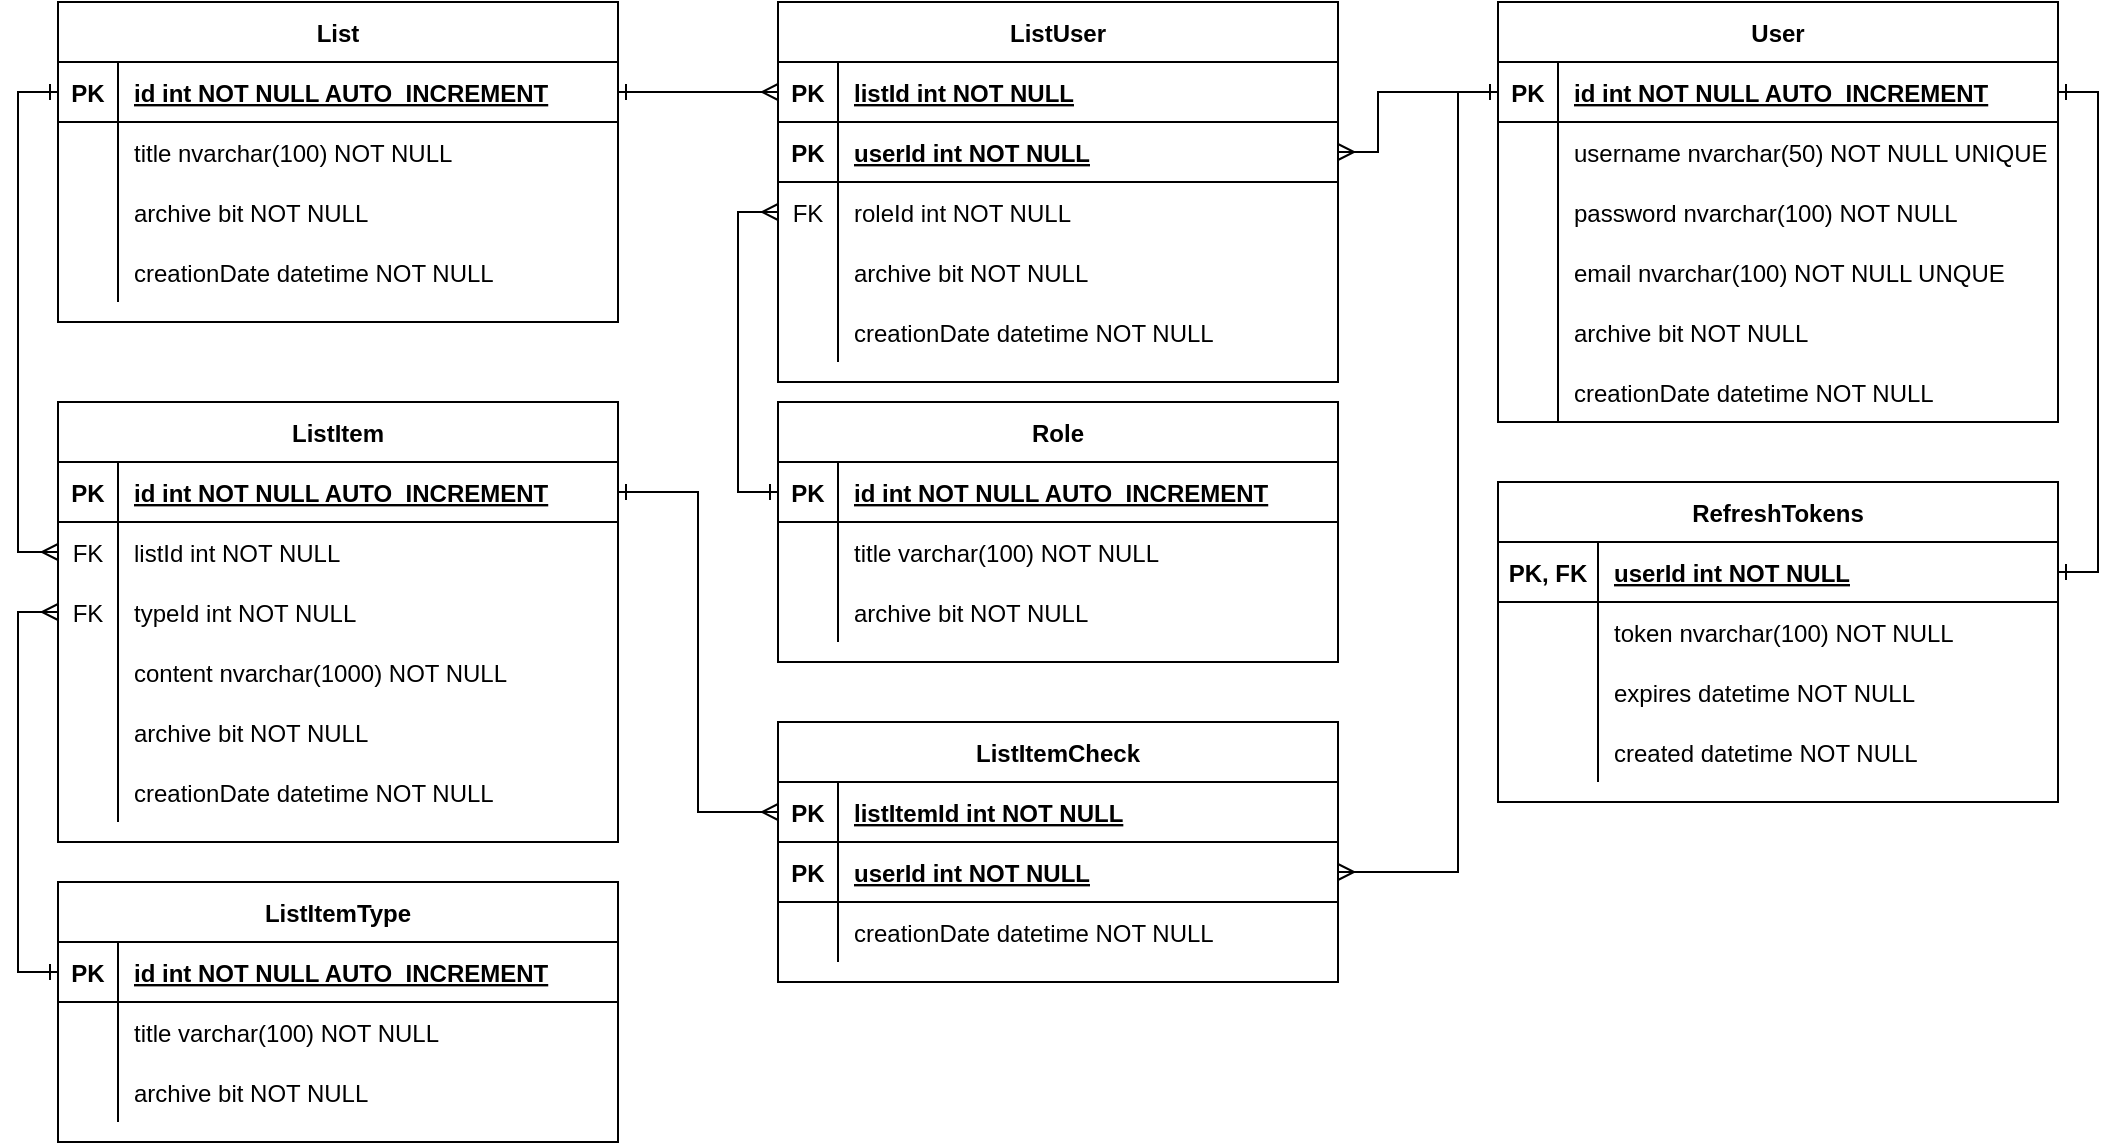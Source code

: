 <mxfile version="21.6.5" type="device">
  <diagram id="R2lEEEUBdFMjLlhIrx00" name="Page-1">
    <mxGraphModel dx="1674" dy="844" grid="1" gridSize="10" guides="1" tooltips="1" connect="1" arrows="1" fold="1" page="1" pageScale="1" pageWidth="850" pageHeight="1100" math="0" shadow="0" extFonts="Permanent Marker^https://fonts.googleapis.com/css?family=Permanent+Marker">
      <root>
        <mxCell id="0" />
        <mxCell id="1" parent="0" />
        <mxCell id="Uyb73LEU87o40-xnhjaz-1" value="User" style="shape=table;startSize=30;container=1;collapsible=1;childLayout=tableLayout;fixedRows=1;rowLines=0;fontStyle=1;align=center;resizeLast=1;" parent="1" vertex="1">
          <mxGeometry x="760" y="480" width="280" height="210" as="geometry" />
        </mxCell>
        <mxCell id="Uyb73LEU87o40-xnhjaz-2" value="" style="shape=partialRectangle;collapsible=0;dropTarget=0;pointerEvents=0;fillColor=none;points=[[0,0.5],[1,0.5]];portConstraint=eastwest;top=0;left=0;right=0;bottom=1;" parent="Uyb73LEU87o40-xnhjaz-1" vertex="1">
          <mxGeometry y="30" width="280" height="30" as="geometry" />
        </mxCell>
        <mxCell id="Uyb73LEU87o40-xnhjaz-3" value="PK" style="shape=partialRectangle;overflow=hidden;connectable=0;fillColor=none;top=0;left=0;bottom=0;right=0;fontStyle=1;" parent="Uyb73LEU87o40-xnhjaz-2" vertex="1">
          <mxGeometry width="30" height="30" as="geometry">
            <mxRectangle width="30" height="30" as="alternateBounds" />
          </mxGeometry>
        </mxCell>
        <mxCell id="Uyb73LEU87o40-xnhjaz-4" value="id int NOT NULL AUTO_INCREMENT" style="shape=partialRectangle;overflow=hidden;connectable=0;fillColor=none;top=0;left=0;bottom=0;right=0;align=left;spacingLeft=6;fontStyle=5;" parent="Uyb73LEU87o40-xnhjaz-2" vertex="1">
          <mxGeometry x="30" width="250" height="30" as="geometry">
            <mxRectangle width="250" height="30" as="alternateBounds" />
          </mxGeometry>
        </mxCell>
        <mxCell id="Uyb73LEU87o40-xnhjaz-5" value="" style="shape=partialRectangle;collapsible=0;dropTarget=0;pointerEvents=0;fillColor=none;points=[[0,0.5],[1,0.5]];portConstraint=eastwest;top=0;left=0;right=0;bottom=0;" parent="Uyb73LEU87o40-xnhjaz-1" vertex="1">
          <mxGeometry y="60" width="280" height="30" as="geometry" />
        </mxCell>
        <mxCell id="Uyb73LEU87o40-xnhjaz-6" value="" style="shape=partialRectangle;overflow=hidden;connectable=0;fillColor=none;top=0;left=0;bottom=0;right=0;" parent="Uyb73LEU87o40-xnhjaz-5" vertex="1">
          <mxGeometry width="30" height="30" as="geometry">
            <mxRectangle width="30" height="30" as="alternateBounds" />
          </mxGeometry>
        </mxCell>
        <mxCell id="Uyb73LEU87o40-xnhjaz-7" value="username nvarchar(50) NOT NULL UNIQUE" style="shape=partialRectangle;overflow=hidden;connectable=0;fillColor=none;top=0;left=0;bottom=0;right=0;align=left;spacingLeft=6;" parent="Uyb73LEU87o40-xnhjaz-5" vertex="1">
          <mxGeometry x="30" width="250" height="30" as="geometry">
            <mxRectangle width="250" height="30" as="alternateBounds" />
          </mxGeometry>
        </mxCell>
        <mxCell id="Uyb73LEU87o40-xnhjaz-12" style="shape=partialRectangle;collapsible=0;dropTarget=0;pointerEvents=0;fillColor=none;points=[[0,0.5],[1,0.5]];portConstraint=eastwest;top=0;left=0;right=0;bottom=0;" parent="Uyb73LEU87o40-xnhjaz-1" vertex="1">
          <mxGeometry y="90" width="280" height="30" as="geometry" />
        </mxCell>
        <mxCell id="Uyb73LEU87o40-xnhjaz-13" style="shape=partialRectangle;overflow=hidden;connectable=0;fillColor=none;top=0;left=0;bottom=0;right=0;" parent="Uyb73LEU87o40-xnhjaz-12" vertex="1">
          <mxGeometry width="30" height="30" as="geometry">
            <mxRectangle width="30" height="30" as="alternateBounds" />
          </mxGeometry>
        </mxCell>
        <mxCell id="Uyb73LEU87o40-xnhjaz-14" value="password nvarchar(100) NOT NULL" style="shape=partialRectangle;overflow=hidden;connectable=0;fillColor=none;top=0;left=0;bottom=0;right=0;align=left;spacingLeft=6;" parent="Uyb73LEU87o40-xnhjaz-12" vertex="1">
          <mxGeometry x="30" width="250" height="30" as="geometry">
            <mxRectangle width="250" height="30" as="alternateBounds" />
          </mxGeometry>
        </mxCell>
        <mxCell id="Uyb73LEU87o40-xnhjaz-15" style="shape=partialRectangle;collapsible=0;dropTarget=0;pointerEvents=0;fillColor=none;points=[[0,0.5],[1,0.5]];portConstraint=eastwest;top=0;left=0;right=0;bottom=0;" parent="Uyb73LEU87o40-xnhjaz-1" vertex="1">
          <mxGeometry y="120" width="280" height="30" as="geometry" />
        </mxCell>
        <mxCell id="Uyb73LEU87o40-xnhjaz-16" style="shape=partialRectangle;overflow=hidden;connectable=0;fillColor=none;top=0;left=0;bottom=0;right=0;" parent="Uyb73LEU87o40-xnhjaz-15" vertex="1">
          <mxGeometry width="30" height="30" as="geometry">
            <mxRectangle width="30" height="30" as="alternateBounds" />
          </mxGeometry>
        </mxCell>
        <mxCell id="Uyb73LEU87o40-xnhjaz-17" value="email nvarchar(100) NOT NULL UNQUE" style="shape=partialRectangle;overflow=hidden;connectable=0;fillColor=none;top=0;left=0;bottom=0;right=0;align=left;spacingLeft=6;" parent="Uyb73LEU87o40-xnhjaz-15" vertex="1">
          <mxGeometry x="30" width="250" height="30" as="geometry">
            <mxRectangle width="250" height="30" as="alternateBounds" />
          </mxGeometry>
        </mxCell>
        <mxCell id="Uyb73LEU87o40-xnhjaz-18" style="shape=partialRectangle;collapsible=0;dropTarget=0;pointerEvents=0;fillColor=none;points=[[0,0.5],[1,0.5]];portConstraint=eastwest;top=0;left=0;right=0;bottom=0;" parent="Uyb73LEU87o40-xnhjaz-1" vertex="1">
          <mxGeometry y="150" width="280" height="30" as="geometry" />
        </mxCell>
        <mxCell id="Uyb73LEU87o40-xnhjaz-19" style="shape=partialRectangle;overflow=hidden;connectable=0;fillColor=none;top=0;left=0;bottom=0;right=0;" parent="Uyb73LEU87o40-xnhjaz-18" vertex="1">
          <mxGeometry width="30" height="30" as="geometry">
            <mxRectangle width="30" height="30" as="alternateBounds" />
          </mxGeometry>
        </mxCell>
        <mxCell id="Uyb73LEU87o40-xnhjaz-20" value="archive bit NOT NULL" style="shape=partialRectangle;overflow=hidden;connectable=0;fillColor=none;top=0;left=0;bottom=0;right=0;align=left;spacingLeft=6;" parent="Uyb73LEU87o40-xnhjaz-18" vertex="1">
          <mxGeometry x="30" width="250" height="30" as="geometry">
            <mxRectangle width="250" height="30" as="alternateBounds" />
          </mxGeometry>
        </mxCell>
        <mxCell id="Y6rWO51jLn-5uOYz_iP0-89" style="shape=partialRectangle;collapsible=0;dropTarget=0;pointerEvents=0;fillColor=none;points=[[0,0.5],[1,0.5]];portConstraint=eastwest;top=0;left=0;right=0;bottom=0;" parent="Uyb73LEU87o40-xnhjaz-1" vertex="1">
          <mxGeometry y="180" width="280" height="30" as="geometry" />
        </mxCell>
        <mxCell id="Y6rWO51jLn-5uOYz_iP0-90" style="shape=partialRectangle;overflow=hidden;connectable=0;fillColor=none;top=0;left=0;bottom=0;right=0;" parent="Y6rWO51jLn-5uOYz_iP0-89" vertex="1">
          <mxGeometry width="30" height="30" as="geometry">
            <mxRectangle width="30" height="30" as="alternateBounds" />
          </mxGeometry>
        </mxCell>
        <mxCell id="Y6rWO51jLn-5uOYz_iP0-91" value="creationDate datetime NOT NULL" style="shape=partialRectangle;overflow=hidden;connectable=0;fillColor=none;top=0;left=0;bottom=0;right=0;align=left;spacingLeft=6;" parent="Y6rWO51jLn-5uOYz_iP0-89" vertex="1">
          <mxGeometry x="30" width="250" height="30" as="geometry">
            <mxRectangle width="250" height="30" as="alternateBounds" />
          </mxGeometry>
        </mxCell>
        <mxCell id="Uyb73LEU87o40-xnhjaz-21" value="List" style="shape=table;startSize=30;container=1;collapsible=1;childLayout=tableLayout;fixedRows=1;rowLines=0;fontStyle=1;align=center;resizeLast=1;" parent="1" vertex="1">
          <mxGeometry x="40" y="480" width="280" height="160" as="geometry" />
        </mxCell>
        <mxCell id="Uyb73LEU87o40-xnhjaz-22" value="" style="shape=partialRectangle;collapsible=0;dropTarget=0;pointerEvents=0;fillColor=none;points=[[0,0.5],[1,0.5]];portConstraint=eastwest;top=0;left=0;right=0;bottom=1;" parent="Uyb73LEU87o40-xnhjaz-21" vertex="1">
          <mxGeometry y="30" width="280" height="30" as="geometry" />
        </mxCell>
        <mxCell id="Uyb73LEU87o40-xnhjaz-23" value="PK" style="shape=partialRectangle;overflow=hidden;connectable=0;fillColor=none;top=0;left=0;bottom=0;right=0;fontStyle=1;" parent="Uyb73LEU87o40-xnhjaz-22" vertex="1">
          <mxGeometry width="30" height="30" as="geometry">
            <mxRectangle width="30" height="30" as="alternateBounds" />
          </mxGeometry>
        </mxCell>
        <mxCell id="Uyb73LEU87o40-xnhjaz-24" value="id int NOT NULL AUTO_INCREMENT" style="shape=partialRectangle;overflow=hidden;connectable=0;fillColor=none;top=0;left=0;bottom=0;right=0;align=left;spacingLeft=6;fontStyle=5;" parent="Uyb73LEU87o40-xnhjaz-22" vertex="1">
          <mxGeometry x="30" width="250" height="30" as="geometry">
            <mxRectangle width="250" height="30" as="alternateBounds" />
          </mxGeometry>
        </mxCell>
        <mxCell id="Uyb73LEU87o40-xnhjaz-25" value="" style="shape=partialRectangle;collapsible=0;dropTarget=0;pointerEvents=0;fillColor=none;points=[[0,0.5],[1,0.5]];portConstraint=eastwest;top=0;left=0;right=0;bottom=0;" parent="Uyb73LEU87o40-xnhjaz-21" vertex="1">
          <mxGeometry y="60" width="280" height="30" as="geometry" />
        </mxCell>
        <mxCell id="Uyb73LEU87o40-xnhjaz-26" value="" style="shape=partialRectangle;overflow=hidden;connectable=0;fillColor=none;top=0;left=0;bottom=0;right=0;" parent="Uyb73LEU87o40-xnhjaz-25" vertex="1">
          <mxGeometry width="30" height="30" as="geometry">
            <mxRectangle width="30" height="30" as="alternateBounds" />
          </mxGeometry>
        </mxCell>
        <mxCell id="Uyb73LEU87o40-xnhjaz-27" value="title nvarchar(100) NOT NULL" style="shape=partialRectangle;overflow=hidden;connectable=0;fillColor=none;top=0;left=0;bottom=0;right=0;align=left;spacingLeft=6;" parent="Uyb73LEU87o40-xnhjaz-25" vertex="1">
          <mxGeometry x="30" width="250" height="30" as="geometry">
            <mxRectangle width="250" height="30" as="alternateBounds" />
          </mxGeometry>
        </mxCell>
        <mxCell id="Y6rWO51jLn-5uOYz_iP0-44" style="shape=partialRectangle;collapsible=0;dropTarget=0;pointerEvents=0;fillColor=none;points=[[0,0.5],[1,0.5]];portConstraint=eastwest;top=0;left=0;right=0;bottom=0;" parent="Uyb73LEU87o40-xnhjaz-21" vertex="1">
          <mxGeometry y="90" width="280" height="30" as="geometry" />
        </mxCell>
        <mxCell id="Y6rWO51jLn-5uOYz_iP0-45" style="shape=partialRectangle;overflow=hidden;connectable=0;fillColor=none;top=0;left=0;bottom=0;right=0;" parent="Y6rWO51jLn-5uOYz_iP0-44" vertex="1">
          <mxGeometry width="30" height="30" as="geometry">
            <mxRectangle width="30" height="30" as="alternateBounds" />
          </mxGeometry>
        </mxCell>
        <mxCell id="Y6rWO51jLn-5uOYz_iP0-46" value="archive bit NOT NULL" style="shape=partialRectangle;overflow=hidden;connectable=0;fillColor=none;top=0;left=0;bottom=0;right=0;align=left;spacingLeft=6;" parent="Y6rWO51jLn-5uOYz_iP0-44" vertex="1">
          <mxGeometry x="30" width="250" height="30" as="geometry">
            <mxRectangle width="250" height="30" as="alternateBounds" />
          </mxGeometry>
        </mxCell>
        <mxCell id="Y6rWO51jLn-5uOYz_iP0-83" style="shape=partialRectangle;collapsible=0;dropTarget=0;pointerEvents=0;fillColor=none;points=[[0,0.5],[1,0.5]];portConstraint=eastwest;top=0;left=0;right=0;bottom=0;" parent="Uyb73LEU87o40-xnhjaz-21" vertex="1">
          <mxGeometry y="120" width="280" height="30" as="geometry" />
        </mxCell>
        <mxCell id="Y6rWO51jLn-5uOYz_iP0-84" style="shape=partialRectangle;overflow=hidden;connectable=0;fillColor=none;top=0;left=0;bottom=0;right=0;" parent="Y6rWO51jLn-5uOYz_iP0-83" vertex="1">
          <mxGeometry width="30" height="30" as="geometry">
            <mxRectangle width="30" height="30" as="alternateBounds" />
          </mxGeometry>
        </mxCell>
        <mxCell id="Y6rWO51jLn-5uOYz_iP0-85" value="creationDate datetime NOT NULL" style="shape=partialRectangle;overflow=hidden;connectable=0;fillColor=none;top=0;left=0;bottom=0;right=0;align=left;spacingLeft=6;" parent="Y6rWO51jLn-5uOYz_iP0-83" vertex="1">
          <mxGeometry x="30" width="250" height="30" as="geometry">
            <mxRectangle width="250" height="30" as="alternateBounds" />
          </mxGeometry>
        </mxCell>
        <mxCell id="Uyb73LEU87o40-xnhjaz-28" value="ListItem" style="shape=table;startSize=30;container=1;collapsible=1;childLayout=tableLayout;fixedRows=1;rowLines=0;fontStyle=1;align=center;resizeLast=1;" parent="1" vertex="1">
          <mxGeometry x="40" y="680" width="280" height="220" as="geometry" />
        </mxCell>
        <mxCell id="Uyb73LEU87o40-xnhjaz-29" value="" style="shape=partialRectangle;collapsible=0;dropTarget=0;pointerEvents=0;fillColor=none;points=[[0,0.5],[1,0.5]];portConstraint=eastwest;top=0;left=0;right=0;bottom=1;" parent="Uyb73LEU87o40-xnhjaz-28" vertex="1">
          <mxGeometry y="30" width="280" height="30" as="geometry" />
        </mxCell>
        <mxCell id="Uyb73LEU87o40-xnhjaz-30" value="PK" style="shape=partialRectangle;overflow=hidden;connectable=0;fillColor=none;top=0;left=0;bottom=0;right=0;fontStyle=1;" parent="Uyb73LEU87o40-xnhjaz-29" vertex="1">
          <mxGeometry width="30" height="30" as="geometry">
            <mxRectangle width="30" height="30" as="alternateBounds" />
          </mxGeometry>
        </mxCell>
        <mxCell id="Uyb73LEU87o40-xnhjaz-31" value="id int NOT NULL AUTO_INCREMENT" style="shape=partialRectangle;overflow=hidden;connectable=0;fillColor=none;top=0;left=0;bottom=0;right=0;align=left;spacingLeft=6;fontStyle=5;" parent="Uyb73LEU87o40-xnhjaz-29" vertex="1">
          <mxGeometry x="30" width="250" height="30" as="geometry">
            <mxRectangle width="250" height="30" as="alternateBounds" />
          </mxGeometry>
        </mxCell>
        <mxCell id="Y6rWO51jLn-5uOYz_iP0-7" style="shape=partialRectangle;collapsible=0;dropTarget=0;pointerEvents=0;fillColor=none;points=[[0,0.5],[1,0.5]];portConstraint=eastwest;top=0;left=0;right=0;bottom=0;" parent="Uyb73LEU87o40-xnhjaz-28" vertex="1">
          <mxGeometry y="60" width="280" height="30" as="geometry" />
        </mxCell>
        <mxCell id="Y6rWO51jLn-5uOYz_iP0-8" value="FK" style="shape=partialRectangle;overflow=hidden;connectable=0;fillColor=none;top=0;left=0;bottom=0;right=0;" parent="Y6rWO51jLn-5uOYz_iP0-7" vertex="1">
          <mxGeometry width="30" height="30" as="geometry">
            <mxRectangle width="30" height="30" as="alternateBounds" />
          </mxGeometry>
        </mxCell>
        <mxCell id="Y6rWO51jLn-5uOYz_iP0-9" value="listId int NOT NULL" style="shape=partialRectangle;overflow=hidden;connectable=0;fillColor=none;top=0;left=0;bottom=0;right=0;align=left;spacingLeft=6;" parent="Y6rWO51jLn-5uOYz_iP0-7" vertex="1">
          <mxGeometry x="30" width="250" height="30" as="geometry">
            <mxRectangle width="250" height="30" as="alternateBounds" />
          </mxGeometry>
        </mxCell>
        <mxCell id="Y6rWO51jLn-5uOYz_iP0-4" style="shape=partialRectangle;collapsible=0;dropTarget=0;pointerEvents=0;fillColor=none;points=[[0,0.5],[1,0.5]];portConstraint=eastwest;top=0;left=0;right=0;bottom=0;" parent="Uyb73LEU87o40-xnhjaz-28" vertex="1">
          <mxGeometry y="90" width="280" height="30" as="geometry" />
        </mxCell>
        <mxCell id="Y6rWO51jLn-5uOYz_iP0-5" value="FK" style="shape=partialRectangle;overflow=hidden;connectable=0;fillColor=none;top=0;left=0;bottom=0;right=0;" parent="Y6rWO51jLn-5uOYz_iP0-4" vertex="1">
          <mxGeometry width="30" height="30" as="geometry">
            <mxRectangle width="30" height="30" as="alternateBounds" />
          </mxGeometry>
        </mxCell>
        <mxCell id="Y6rWO51jLn-5uOYz_iP0-6" value="typeId int NOT NULL" style="shape=partialRectangle;overflow=hidden;connectable=0;fillColor=none;top=0;left=0;bottom=0;right=0;align=left;spacingLeft=6;" parent="Y6rWO51jLn-5uOYz_iP0-4" vertex="1">
          <mxGeometry x="30" width="250" height="30" as="geometry">
            <mxRectangle width="250" height="30" as="alternateBounds" />
          </mxGeometry>
        </mxCell>
        <mxCell id="Uyb73LEU87o40-xnhjaz-32" value="" style="shape=partialRectangle;collapsible=0;dropTarget=0;pointerEvents=0;fillColor=none;points=[[0,0.5],[1,0.5]];portConstraint=eastwest;top=0;left=0;right=0;bottom=0;" parent="Uyb73LEU87o40-xnhjaz-28" vertex="1">
          <mxGeometry y="120" width="280" height="30" as="geometry" />
        </mxCell>
        <mxCell id="Uyb73LEU87o40-xnhjaz-33" value="" style="shape=partialRectangle;overflow=hidden;connectable=0;fillColor=none;top=0;left=0;bottom=0;right=0;" parent="Uyb73LEU87o40-xnhjaz-32" vertex="1">
          <mxGeometry width="30" height="30" as="geometry">
            <mxRectangle width="30" height="30" as="alternateBounds" />
          </mxGeometry>
        </mxCell>
        <mxCell id="Uyb73LEU87o40-xnhjaz-34" value="content nvarchar(1000) NOT NULL" style="shape=partialRectangle;overflow=hidden;connectable=0;fillColor=none;top=0;left=0;bottom=0;right=0;align=left;spacingLeft=6;" parent="Uyb73LEU87o40-xnhjaz-32" vertex="1">
          <mxGeometry x="30" width="250" height="30" as="geometry">
            <mxRectangle width="250" height="30" as="alternateBounds" />
          </mxGeometry>
        </mxCell>
        <mxCell id="Y6rWO51jLn-5uOYz_iP0-1" style="shape=partialRectangle;collapsible=0;dropTarget=0;pointerEvents=0;fillColor=none;points=[[0,0.5],[1,0.5]];portConstraint=eastwest;top=0;left=0;right=0;bottom=0;" parent="Uyb73LEU87o40-xnhjaz-28" vertex="1">
          <mxGeometry y="150" width="280" height="30" as="geometry" />
        </mxCell>
        <mxCell id="Y6rWO51jLn-5uOYz_iP0-2" style="shape=partialRectangle;overflow=hidden;connectable=0;fillColor=none;top=0;left=0;bottom=0;right=0;" parent="Y6rWO51jLn-5uOYz_iP0-1" vertex="1">
          <mxGeometry width="30" height="30" as="geometry">
            <mxRectangle width="30" height="30" as="alternateBounds" />
          </mxGeometry>
        </mxCell>
        <mxCell id="Y6rWO51jLn-5uOYz_iP0-3" value="archive bit NOT NULL" style="shape=partialRectangle;overflow=hidden;connectable=0;fillColor=none;top=0;left=0;bottom=0;right=0;align=left;spacingLeft=6;" parent="Y6rWO51jLn-5uOYz_iP0-1" vertex="1">
          <mxGeometry x="30" width="250" height="30" as="geometry">
            <mxRectangle width="250" height="30" as="alternateBounds" />
          </mxGeometry>
        </mxCell>
        <mxCell id="Y6rWO51jLn-5uOYz_iP0-86" style="shape=partialRectangle;collapsible=0;dropTarget=0;pointerEvents=0;fillColor=none;points=[[0,0.5],[1,0.5]];portConstraint=eastwest;top=0;left=0;right=0;bottom=0;" parent="Uyb73LEU87o40-xnhjaz-28" vertex="1">
          <mxGeometry y="180" width="280" height="30" as="geometry" />
        </mxCell>
        <mxCell id="Y6rWO51jLn-5uOYz_iP0-87" style="shape=partialRectangle;overflow=hidden;connectable=0;fillColor=none;top=0;left=0;bottom=0;right=0;" parent="Y6rWO51jLn-5uOYz_iP0-86" vertex="1">
          <mxGeometry width="30" height="30" as="geometry">
            <mxRectangle width="30" height="30" as="alternateBounds" />
          </mxGeometry>
        </mxCell>
        <mxCell id="Y6rWO51jLn-5uOYz_iP0-88" value="creationDate datetime NOT NULL" style="shape=partialRectangle;overflow=hidden;connectable=0;fillColor=none;top=0;left=0;bottom=0;right=0;align=left;spacingLeft=6;" parent="Y6rWO51jLn-5uOYz_iP0-86" vertex="1">
          <mxGeometry x="30" width="250" height="30" as="geometry">
            <mxRectangle width="250" height="30" as="alternateBounds" />
          </mxGeometry>
        </mxCell>
        <mxCell id="Y6rWO51jLn-5uOYz_iP0-13" style="edgeStyle=orthogonalEdgeStyle;rounded=0;orthogonalLoop=1;jettySize=auto;html=1;entryX=0;entryY=0.5;entryDx=0;entryDy=0;endArrow=ERmany;endFill=0;startArrow=ERone;startFill=0;" parent="1" source="Uyb73LEU87o40-xnhjaz-22" target="Y6rWO51jLn-5uOYz_iP0-7" edge="1">
          <mxGeometry relative="1" as="geometry" />
        </mxCell>
        <mxCell id="Y6rWO51jLn-5uOYz_iP0-14" value="ListUser" style="shape=table;startSize=30;container=1;collapsible=1;childLayout=tableLayout;fixedRows=1;rowLines=0;fontStyle=1;align=center;resizeLast=1;" parent="1" vertex="1">
          <mxGeometry x="400" y="480" width="280" height="190" as="geometry" />
        </mxCell>
        <mxCell id="Y6rWO51jLn-5uOYz_iP0-15" value="" style="shape=partialRectangle;collapsible=0;dropTarget=0;pointerEvents=0;fillColor=none;points=[[0,0.5],[1,0.5]];portConstraint=eastwest;top=0;left=0;right=0;bottom=1;" parent="Y6rWO51jLn-5uOYz_iP0-14" vertex="1">
          <mxGeometry y="30" width="280" height="30" as="geometry" />
        </mxCell>
        <mxCell id="Y6rWO51jLn-5uOYz_iP0-16" value="PK" style="shape=partialRectangle;overflow=hidden;connectable=0;fillColor=none;top=0;left=0;bottom=0;right=0;fontStyle=1;" parent="Y6rWO51jLn-5uOYz_iP0-15" vertex="1">
          <mxGeometry width="30" height="30" as="geometry">
            <mxRectangle width="30" height="30" as="alternateBounds" />
          </mxGeometry>
        </mxCell>
        <mxCell id="Y6rWO51jLn-5uOYz_iP0-17" value="listId int NOT NULL" style="shape=partialRectangle;overflow=hidden;connectable=0;fillColor=none;top=0;left=0;bottom=0;right=0;align=left;spacingLeft=6;fontStyle=5;" parent="Y6rWO51jLn-5uOYz_iP0-15" vertex="1">
          <mxGeometry x="30" width="250" height="30" as="geometry">
            <mxRectangle width="250" height="30" as="alternateBounds" />
          </mxGeometry>
        </mxCell>
        <mxCell id="Y6rWO51jLn-5uOYz_iP0-24" style="shape=partialRectangle;collapsible=0;dropTarget=0;pointerEvents=0;fillColor=none;points=[[0,0.5],[1,0.5]];portConstraint=eastwest;top=0;left=0;right=0;bottom=1;" parent="Y6rWO51jLn-5uOYz_iP0-14" vertex="1">
          <mxGeometry y="60" width="280" height="30" as="geometry" />
        </mxCell>
        <mxCell id="Y6rWO51jLn-5uOYz_iP0-25" value="PK" style="shape=partialRectangle;overflow=hidden;connectable=0;fillColor=none;top=0;left=0;bottom=0;right=0;fontStyle=1;" parent="Y6rWO51jLn-5uOYz_iP0-24" vertex="1">
          <mxGeometry width="30" height="30" as="geometry">
            <mxRectangle width="30" height="30" as="alternateBounds" />
          </mxGeometry>
        </mxCell>
        <mxCell id="Y6rWO51jLn-5uOYz_iP0-26" value="userId int NOT NULL" style="shape=partialRectangle;overflow=hidden;connectable=0;fillColor=none;top=0;left=0;bottom=0;right=0;align=left;spacingLeft=6;fontStyle=5;" parent="Y6rWO51jLn-5uOYz_iP0-24" vertex="1">
          <mxGeometry x="30" width="250" height="30" as="geometry">
            <mxRectangle width="250" height="30" as="alternateBounds" />
          </mxGeometry>
        </mxCell>
        <mxCell id="Y6rWO51jLn-5uOYz_iP0-21" style="shape=partialRectangle;collapsible=0;dropTarget=0;pointerEvents=0;fillColor=none;points=[[0,0.5],[1,0.5]];portConstraint=eastwest;top=0;left=0;right=0;bottom=0;" parent="Y6rWO51jLn-5uOYz_iP0-14" vertex="1">
          <mxGeometry y="90" width="280" height="30" as="geometry" />
        </mxCell>
        <mxCell id="Y6rWO51jLn-5uOYz_iP0-22" value="FK" style="shape=partialRectangle;overflow=hidden;connectable=0;fillColor=none;top=0;left=0;bottom=0;right=0;" parent="Y6rWO51jLn-5uOYz_iP0-21" vertex="1">
          <mxGeometry width="30" height="30" as="geometry">
            <mxRectangle width="30" height="30" as="alternateBounds" />
          </mxGeometry>
        </mxCell>
        <mxCell id="Y6rWO51jLn-5uOYz_iP0-23" value="roleId int NOT NULL" style="shape=partialRectangle;overflow=hidden;connectable=0;fillColor=none;top=0;left=0;bottom=0;right=0;align=left;spacingLeft=6;" parent="Y6rWO51jLn-5uOYz_iP0-21" vertex="1">
          <mxGeometry x="30" width="250" height="30" as="geometry">
            <mxRectangle width="250" height="30" as="alternateBounds" />
          </mxGeometry>
        </mxCell>
        <mxCell id="Y6rWO51jLn-5uOYz_iP0-38" style="shape=partialRectangle;collapsible=0;dropTarget=0;pointerEvents=0;fillColor=none;points=[[0,0.5],[1,0.5]];portConstraint=eastwest;top=0;left=0;right=0;bottom=0;" parent="Y6rWO51jLn-5uOYz_iP0-14" vertex="1">
          <mxGeometry y="120" width="280" height="30" as="geometry" />
        </mxCell>
        <mxCell id="Y6rWO51jLn-5uOYz_iP0-39" style="shape=partialRectangle;overflow=hidden;connectable=0;fillColor=none;top=0;left=0;bottom=0;right=0;" parent="Y6rWO51jLn-5uOYz_iP0-38" vertex="1">
          <mxGeometry width="30" height="30" as="geometry">
            <mxRectangle width="30" height="30" as="alternateBounds" />
          </mxGeometry>
        </mxCell>
        <mxCell id="Y6rWO51jLn-5uOYz_iP0-40" value="archive bit NOT NULL" style="shape=partialRectangle;overflow=hidden;connectable=0;fillColor=none;top=0;left=0;bottom=0;right=0;align=left;spacingLeft=6;" parent="Y6rWO51jLn-5uOYz_iP0-38" vertex="1">
          <mxGeometry x="30" width="250" height="30" as="geometry">
            <mxRectangle width="250" height="30" as="alternateBounds" />
          </mxGeometry>
        </mxCell>
        <mxCell id="Y6rWO51jLn-5uOYz_iP0-80" style="shape=partialRectangle;collapsible=0;dropTarget=0;pointerEvents=0;fillColor=none;points=[[0,0.5],[1,0.5]];portConstraint=eastwest;top=0;left=0;right=0;bottom=0;" parent="Y6rWO51jLn-5uOYz_iP0-14" vertex="1">
          <mxGeometry y="150" width="280" height="30" as="geometry" />
        </mxCell>
        <mxCell id="Y6rWO51jLn-5uOYz_iP0-81" style="shape=partialRectangle;overflow=hidden;connectable=0;fillColor=none;top=0;left=0;bottom=0;right=0;" parent="Y6rWO51jLn-5uOYz_iP0-80" vertex="1">
          <mxGeometry width="30" height="30" as="geometry">
            <mxRectangle width="30" height="30" as="alternateBounds" />
          </mxGeometry>
        </mxCell>
        <mxCell id="Y6rWO51jLn-5uOYz_iP0-82" value="creationDate datetime NOT NULL" style="shape=partialRectangle;overflow=hidden;connectable=0;fillColor=none;top=0;left=0;bottom=0;right=0;align=left;spacingLeft=6;" parent="Y6rWO51jLn-5uOYz_iP0-80" vertex="1">
          <mxGeometry x="30" width="250" height="30" as="geometry">
            <mxRectangle width="250" height="30" as="alternateBounds" />
          </mxGeometry>
        </mxCell>
        <mxCell id="Y6rWO51jLn-5uOYz_iP0-27" style="edgeStyle=orthogonalEdgeStyle;rounded=0;orthogonalLoop=1;jettySize=auto;html=1;entryX=0;entryY=0.5;entryDx=0;entryDy=0;startArrow=ERone;startFill=0;endArrow=ERmany;endFill=0;" parent="1" source="Uyb73LEU87o40-xnhjaz-22" target="Y6rWO51jLn-5uOYz_iP0-15" edge="1">
          <mxGeometry relative="1" as="geometry" />
        </mxCell>
        <mxCell id="Y6rWO51jLn-5uOYz_iP0-28" style="edgeStyle=orthogonalEdgeStyle;rounded=0;orthogonalLoop=1;jettySize=auto;html=1;entryX=1;entryY=0.5;entryDx=0;entryDy=0;endArrow=ERmany;endFill=0;startArrow=ERone;startFill=0;" parent="1" source="Uyb73LEU87o40-xnhjaz-2" target="Y6rWO51jLn-5uOYz_iP0-24" edge="1">
          <mxGeometry relative="1" as="geometry">
            <Array as="points">
              <mxPoint x="700" y="525" />
              <mxPoint x="700" y="555" />
            </Array>
          </mxGeometry>
        </mxCell>
        <mxCell id="Y6rWO51jLn-5uOYz_iP0-29" value="Role" style="shape=table;startSize=30;container=1;collapsible=1;childLayout=tableLayout;fixedRows=1;rowLines=0;fontStyle=1;align=center;resizeLast=1;" parent="1" vertex="1">
          <mxGeometry x="400" y="680" width="280" height="130" as="geometry" />
        </mxCell>
        <mxCell id="Y6rWO51jLn-5uOYz_iP0-30" value="" style="shape=partialRectangle;collapsible=0;dropTarget=0;pointerEvents=0;fillColor=none;points=[[0,0.5],[1,0.5]];portConstraint=eastwest;top=0;left=0;right=0;bottom=1;" parent="Y6rWO51jLn-5uOYz_iP0-29" vertex="1">
          <mxGeometry y="30" width="280" height="30" as="geometry" />
        </mxCell>
        <mxCell id="Y6rWO51jLn-5uOYz_iP0-31" value="PK" style="shape=partialRectangle;overflow=hidden;connectable=0;fillColor=none;top=0;left=0;bottom=0;right=0;fontStyle=1;" parent="Y6rWO51jLn-5uOYz_iP0-30" vertex="1">
          <mxGeometry width="30" height="30" as="geometry">
            <mxRectangle width="30" height="30" as="alternateBounds" />
          </mxGeometry>
        </mxCell>
        <mxCell id="Y6rWO51jLn-5uOYz_iP0-32" value="id int NOT NULL AUTO_INCREMENT" style="shape=partialRectangle;overflow=hidden;connectable=0;fillColor=none;top=0;left=0;bottom=0;right=0;align=left;spacingLeft=6;fontStyle=5;" parent="Y6rWO51jLn-5uOYz_iP0-30" vertex="1">
          <mxGeometry x="30" width="250" height="30" as="geometry">
            <mxRectangle width="250" height="30" as="alternateBounds" />
          </mxGeometry>
        </mxCell>
        <mxCell id="Y6rWO51jLn-5uOYz_iP0-33" value="" style="shape=partialRectangle;collapsible=0;dropTarget=0;pointerEvents=0;fillColor=none;points=[[0,0.5],[1,0.5]];portConstraint=eastwest;top=0;left=0;right=0;bottom=0;" parent="Y6rWO51jLn-5uOYz_iP0-29" vertex="1">
          <mxGeometry y="60" width="280" height="30" as="geometry" />
        </mxCell>
        <mxCell id="Y6rWO51jLn-5uOYz_iP0-34" value="" style="shape=partialRectangle;overflow=hidden;connectable=0;fillColor=none;top=0;left=0;bottom=0;right=0;" parent="Y6rWO51jLn-5uOYz_iP0-33" vertex="1">
          <mxGeometry width="30" height="30" as="geometry">
            <mxRectangle width="30" height="30" as="alternateBounds" />
          </mxGeometry>
        </mxCell>
        <mxCell id="Y6rWO51jLn-5uOYz_iP0-35" value="title varchar(100) NOT NULL" style="shape=partialRectangle;overflow=hidden;connectable=0;fillColor=none;top=0;left=0;bottom=0;right=0;align=left;spacingLeft=6;" parent="Y6rWO51jLn-5uOYz_iP0-33" vertex="1">
          <mxGeometry x="30" width="250" height="30" as="geometry">
            <mxRectangle width="250" height="30" as="alternateBounds" />
          </mxGeometry>
        </mxCell>
        <mxCell id="Y6rWO51jLn-5uOYz_iP0-41" style="shape=partialRectangle;collapsible=0;dropTarget=0;pointerEvents=0;fillColor=none;points=[[0,0.5],[1,0.5]];portConstraint=eastwest;top=0;left=0;right=0;bottom=0;" parent="Y6rWO51jLn-5uOYz_iP0-29" vertex="1">
          <mxGeometry y="90" width="280" height="30" as="geometry" />
        </mxCell>
        <mxCell id="Y6rWO51jLn-5uOYz_iP0-42" style="shape=partialRectangle;overflow=hidden;connectable=0;fillColor=none;top=0;left=0;bottom=0;right=0;" parent="Y6rWO51jLn-5uOYz_iP0-41" vertex="1">
          <mxGeometry width="30" height="30" as="geometry">
            <mxRectangle width="30" height="30" as="alternateBounds" />
          </mxGeometry>
        </mxCell>
        <mxCell id="Y6rWO51jLn-5uOYz_iP0-43" value="archive bit NOT NULL" style="shape=partialRectangle;overflow=hidden;connectable=0;fillColor=none;top=0;left=0;bottom=0;right=0;align=left;spacingLeft=6;" parent="Y6rWO51jLn-5uOYz_iP0-41" vertex="1">
          <mxGeometry x="30" width="250" height="30" as="geometry">
            <mxRectangle width="250" height="30" as="alternateBounds" />
          </mxGeometry>
        </mxCell>
        <mxCell id="Y6rWO51jLn-5uOYz_iP0-37" style="edgeStyle=orthogonalEdgeStyle;rounded=0;orthogonalLoop=1;jettySize=auto;html=1;entryX=0;entryY=0.5;entryDx=0;entryDy=0;endArrow=ERmany;endFill=0;startArrow=ERone;startFill=0;" parent="1" source="Y6rWO51jLn-5uOYz_iP0-30" target="Y6rWO51jLn-5uOYz_iP0-21" edge="1">
          <mxGeometry relative="1" as="geometry" />
        </mxCell>
        <mxCell id="Y6rWO51jLn-5uOYz_iP0-47" value="ListItemType" style="shape=table;startSize=30;container=1;collapsible=1;childLayout=tableLayout;fixedRows=1;rowLines=0;fontStyle=1;align=center;resizeLast=1;" parent="1" vertex="1">
          <mxGeometry x="40" y="920" width="280" height="130" as="geometry" />
        </mxCell>
        <mxCell id="Y6rWO51jLn-5uOYz_iP0-48" value="" style="shape=partialRectangle;collapsible=0;dropTarget=0;pointerEvents=0;fillColor=none;points=[[0,0.5],[1,0.5]];portConstraint=eastwest;top=0;left=0;right=0;bottom=1;" parent="Y6rWO51jLn-5uOYz_iP0-47" vertex="1">
          <mxGeometry y="30" width="280" height="30" as="geometry" />
        </mxCell>
        <mxCell id="Y6rWO51jLn-5uOYz_iP0-49" value="PK" style="shape=partialRectangle;overflow=hidden;connectable=0;fillColor=none;top=0;left=0;bottom=0;right=0;fontStyle=1;" parent="Y6rWO51jLn-5uOYz_iP0-48" vertex="1">
          <mxGeometry width="30" height="30" as="geometry">
            <mxRectangle width="30" height="30" as="alternateBounds" />
          </mxGeometry>
        </mxCell>
        <mxCell id="Y6rWO51jLn-5uOYz_iP0-50" value="id int NOT NULL AUTO_INCREMENT" style="shape=partialRectangle;overflow=hidden;connectable=0;fillColor=none;top=0;left=0;bottom=0;right=0;align=left;spacingLeft=6;fontStyle=5;" parent="Y6rWO51jLn-5uOYz_iP0-48" vertex="1">
          <mxGeometry x="30" width="250" height="30" as="geometry">
            <mxRectangle width="250" height="30" as="alternateBounds" />
          </mxGeometry>
        </mxCell>
        <mxCell id="Y6rWO51jLn-5uOYz_iP0-51" value="" style="shape=partialRectangle;collapsible=0;dropTarget=0;pointerEvents=0;fillColor=none;points=[[0,0.5],[1,0.5]];portConstraint=eastwest;top=0;left=0;right=0;bottom=0;" parent="Y6rWO51jLn-5uOYz_iP0-47" vertex="1">
          <mxGeometry y="60" width="280" height="30" as="geometry" />
        </mxCell>
        <mxCell id="Y6rWO51jLn-5uOYz_iP0-52" value="" style="shape=partialRectangle;overflow=hidden;connectable=0;fillColor=none;top=0;left=0;bottom=0;right=0;" parent="Y6rWO51jLn-5uOYz_iP0-51" vertex="1">
          <mxGeometry width="30" height="30" as="geometry">
            <mxRectangle width="30" height="30" as="alternateBounds" />
          </mxGeometry>
        </mxCell>
        <mxCell id="Y6rWO51jLn-5uOYz_iP0-53" value="title varchar(100) NOT NULL" style="shape=partialRectangle;overflow=hidden;connectable=0;fillColor=none;top=0;left=0;bottom=0;right=0;align=left;spacingLeft=6;" parent="Y6rWO51jLn-5uOYz_iP0-51" vertex="1">
          <mxGeometry x="30" width="250" height="30" as="geometry">
            <mxRectangle width="250" height="30" as="alternateBounds" />
          </mxGeometry>
        </mxCell>
        <mxCell id="Y6rWO51jLn-5uOYz_iP0-54" style="shape=partialRectangle;collapsible=0;dropTarget=0;pointerEvents=0;fillColor=none;points=[[0,0.5],[1,0.5]];portConstraint=eastwest;top=0;left=0;right=0;bottom=0;" parent="Y6rWO51jLn-5uOYz_iP0-47" vertex="1">
          <mxGeometry y="90" width="280" height="30" as="geometry" />
        </mxCell>
        <mxCell id="Y6rWO51jLn-5uOYz_iP0-55" style="shape=partialRectangle;overflow=hidden;connectable=0;fillColor=none;top=0;left=0;bottom=0;right=0;" parent="Y6rWO51jLn-5uOYz_iP0-54" vertex="1">
          <mxGeometry width="30" height="30" as="geometry">
            <mxRectangle width="30" height="30" as="alternateBounds" />
          </mxGeometry>
        </mxCell>
        <mxCell id="Y6rWO51jLn-5uOYz_iP0-56" value="archive bit NOT NULL" style="shape=partialRectangle;overflow=hidden;connectable=0;fillColor=none;top=0;left=0;bottom=0;right=0;align=left;spacingLeft=6;" parent="Y6rWO51jLn-5uOYz_iP0-54" vertex="1">
          <mxGeometry x="30" width="250" height="30" as="geometry">
            <mxRectangle width="250" height="30" as="alternateBounds" />
          </mxGeometry>
        </mxCell>
        <mxCell id="Y6rWO51jLn-5uOYz_iP0-57" style="edgeStyle=orthogonalEdgeStyle;rounded=0;orthogonalLoop=1;jettySize=auto;html=1;entryX=0;entryY=0.5;entryDx=0;entryDy=0;endArrow=ERmany;endFill=0;startArrow=ERone;startFill=0;" parent="1" source="Y6rWO51jLn-5uOYz_iP0-48" target="Y6rWO51jLn-5uOYz_iP0-4" edge="1">
          <mxGeometry relative="1" as="geometry" />
        </mxCell>
        <mxCell id="Y6rWO51jLn-5uOYz_iP0-59" value="ListItemCheck" style="shape=table;startSize=30;container=1;collapsible=1;childLayout=tableLayout;fixedRows=1;rowLines=0;fontStyle=1;align=center;resizeLast=1;" parent="1" vertex="1">
          <mxGeometry x="400" y="840" width="280" height="130" as="geometry" />
        </mxCell>
        <mxCell id="Y6rWO51jLn-5uOYz_iP0-60" value="" style="shape=partialRectangle;collapsible=0;dropTarget=0;pointerEvents=0;fillColor=none;points=[[0,0.5],[1,0.5]];portConstraint=eastwest;top=0;left=0;right=0;bottom=1;" parent="Y6rWO51jLn-5uOYz_iP0-59" vertex="1">
          <mxGeometry y="30" width="280" height="30" as="geometry" />
        </mxCell>
        <mxCell id="Y6rWO51jLn-5uOYz_iP0-61" value="PK" style="shape=partialRectangle;overflow=hidden;connectable=0;fillColor=none;top=0;left=0;bottom=0;right=0;fontStyle=1;" parent="Y6rWO51jLn-5uOYz_iP0-60" vertex="1">
          <mxGeometry width="30" height="30" as="geometry">
            <mxRectangle width="30" height="30" as="alternateBounds" />
          </mxGeometry>
        </mxCell>
        <mxCell id="Y6rWO51jLn-5uOYz_iP0-62" value="listItemId int NOT NULL" style="shape=partialRectangle;overflow=hidden;connectable=0;fillColor=none;top=0;left=0;bottom=0;right=0;align=left;spacingLeft=6;fontStyle=5;" parent="Y6rWO51jLn-5uOYz_iP0-60" vertex="1">
          <mxGeometry x="30" width="250" height="30" as="geometry">
            <mxRectangle width="250" height="30" as="alternateBounds" />
          </mxGeometry>
        </mxCell>
        <mxCell id="Y6rWO51jLn-5uOYz_iP0-72" style="shape=partialRectangle;collapsible=0;dropTarget=0;pointerEvents=0;fillColor=none;points=[[0,0.5],[1,0.5]];portConstraint=eastwest;top=0;left=0;right=0;bottom=1;" parent="Y6rWO51jLn-5uOYz_iP0-59" vertex="1">
          <mxGeometry y="60" width="280" height="30" as="geometry" />
        </mxCell>
        <mxCell id="Y6rWO51jLn-5uOYz_iP0-73" value="PK" style="shape=partialRectangle;overflow=hidden;connectable=0;fillColor=none;top=0;left=0;bottom=0;right=0;fontStyle=1;" parent="Y6rWO51jLn-5uOYz_iP0-72" vertex="1">
          <mxGeometry width="30" height="30" as="geometry">
            <mxRectangle width="30" height="30" as="alternateBounds" />
          </mxGeometry>
        </mxCell>
        <mxCell id="Y6rWO51jLn-5uOYz_iP0-74" value="userId int NOT NULL" style="shape=partialRectangle;overflow=hidden;connectable=0;fillColor=none;top=0;left=0;bottom=0;right=0;align=left;spacingLeft=6;fontStyle=5;" parent="Y6rWO51jLn-5uOYz_iP0-72" vertex="1">
          <mxGeometry x="30" width="250" height="30" as="geometry">
            <mxRectangle width="250" height="30" as="alternateBounds" />
          </mxGeometry>
        </mxCell>
        <mxCell id="Y6rWO51jLn-5uOYz_iP0-63" value="" style="shape=partialRectangle;collapsible=0;dropTarget=0;pointerEvents=0;fillColor=none;points=[[0,0.5],[1,0.5]];portConstraint=eastwest;top=0;left=0;right=0;bottom=0;" parent="Y6rWO51jLn-5uOYz_iP0-59" vertex="1">
          <mxGeometry y="90" width="280" height="30" as="geometry" />
        </mxCell>
        <mxCell id="Y6rWO51jLn-5uOYz_iP0-64" value="" style="shape=partialRectangle;overflow=hidden;connectable=0;fillColor=none;top=0;left=0;bottom=0;right=0;" parent="Y6rWO51jLn-5uOYz_iP0-63" vertex="1">
          <mxGeometry width="30" height="30" as="geometry">
            <mxRectangle width="30" height="30" as="alternateBounds" />
          </mxGeometry>
        </mxCell>
        <mxCell id="Y6rWO51jLn-5uOYz_iP0-65" value="creationDate datetime NOT NULL" style="shape=partialRectangle;overflow=hidden;connectable=0;fillColor=none;top=0;left=0;bottom=0;right=0;align=left;spacingLeft=6;" parent="Y6rWO51jLn-5uOYz_iP0-63" vertex="1">
          <mxGeometry x="30" width="250" height="30" as="geometry">
            <mxRectangle width="250" height="30" as="alternateBounds" />
          </mxGeometry>
        </mxCell>
        <mxCell id="Y6rWO51jLn-5uOYz_iP0-75" style="edgeStyle=orthogonalEdgeStyle;rounded=0;orthogonalLoop=1;jettySize=auto;html=1;entryX=0;entryY=0.5;entryDx=0;entryDy=0;endArrow=ERmany;endFill=0;startArrow=ERone;startFill=0;" parent="1" source="Uyb73LEU87o40-xnhjaz-29" target="Y6rWO51jLn-5uOYz_iP0-60" edge="1">
          <mxGeometry relative="1" as="geometry" />
        </mxCell>
        <mxCell id="Y6rWO51jLn-5uOYz_iP0-76" style="edgeStyle=orthogonalEdgeStyle;rounded=0;orthogonalLoop=1;jettySize=auto;html=1;entryX=1;entryY=0.5;entryDx=0;entryDy=0;startArrow=ERone;startFill=0;endArrow=ERmany;endFill=0;" parent="1" source="Uyb73LEU87o40-xnhjaz-2" target="Y6rWO51jLn-5uOYz_iP0-72" edge="1">
          <mxGeometry relative="1" as="geometry">
            <Array as="points">
              <mxPoint x="740" y="525" />
              <mxPoint x="740" y="915" />
            </Array>
          </mxGeometry>
        </mxCell>
        <mxCell id="yL0h4ul5PnaCfk5r4E7X-1" value="RefreshTokens" style="shape=table;startSize=30;container=1;collapsible=1;childLayout=tableLayout;fixedRows=1;rowLines=0;fontStyle=1;align=center;resizeLast=1;" parent="1" vertex="1">
          <mxGeometry x="760" y="720" width="280" height="160" as="geometry" />
        </mxCell>
        <mxCell id="yL0h4ul5PnaCfk5r4E7X-2" value="" style="shape=partialRectangle;collapsible=0;dropTarget=0;pointerEvents=0;fillColor=none;points=[[0,0.5],[1,0.5]];portConstraint=eastwest;top=0;left=0;right=0;bottom=1;" parent="yL0h4ul5PnaCfk5r4E7X-1" vertex="1">
          <mxGeometry y="30" width="280" height="30" as="geometry" />
        </mxCell>
        <mxCell id="yL0h4ul5PnaCfk5r4E7X-3" value="PK, FK" style="shape=partialRectangle;overflow=hidden;connectable=0;fillColor=none;top=0;left=0;bottom=0;right=0;fontStyle=1;" parent="yL0h4ul5PnaCfk5r4E7X-2" vertex="1">
          <mxGeometry width="50" height="30" as="geometry">
            <mxRectangle width="50" height="30" as="alternateBounds" />
          </mxGeometry>
        </mxCell>
        <mxCell id="yL0h4ul5PnaCfk5r4E7X-4" value="userId int NOT NULL" style="shape=partialRectangle;overflow=hidden;connectable=0;fillColor=none;top=0;left=0;bottom=0;right=0;align=left;spacingLeft=6;fontStyle=5;" parent="yL0h4ul5PnaCfk5r4E7X-2" vertex="1">
          <mxGeometry x="50" width="230" height="30" as="geometry">
            <mxRectangle width="230" height="30" as="alternateBounds" />
          </mxGeometry>
        </mxCell>
        <mxCell id="yL0h4ul5PnaCfk5r4E7X-11" value="" style="shape=partialRectangle;collapsible=0;dropTarget=0;pointerEvents=0;fillColor=none;points=[[0,0.5],[1,0.5]];portConstraint=eastwest;top=0;left=0;right=0;bottom=0;" parent="yL0h4ul5PnaCfk5r4E7X-1" vertex="1">
          <mxGeometry y="60" width="280" height="30" as="geometry" />
        </mxCell>
        <mxCell id="yL0h4ul5PnaCfk5r4E7X-12" value="" style="shape=partialRectangle;overflow=hidden;connectable=0;fillColor=none;top=0;left=0;bottom=0;right=0;" parent="yL0h4ul5PnaCfk5r4E7X-11" vertex="1">
          <mxGeometry width="50" height="30" as="geometry">
            <mxRectangle width="50" height="30" as="alternateBounds" />
          </mxGeometry>
        </mxCell>
        <mxCell id="yL0h4ul5PnaCfk5r4E7X-13" value="token nvarchar(100) NOT NULL" style="shape=partialRectangle;overflow=hidden;connectable=0;fillColor=none;top=0;left=0;bottom=0;right=0;align=left;spacingLeft=6;" parent="yL0h4ul5PnaCfk5r4E7X-11" vertex="1">
          <mxGeometry x="50" width="230" height="30" as="geometry">
            <mxRectangle width="230" height="30" as="alternateBounds" />
          </mxGeometry>
        </mxCell>
        <mxCell id="yL0h4ul5PnaCfk5r4E7X-17" style="shape=partialRectangle;collapsible=0;dropTarget=0;pointerEvents=0;fillColor=none;points=[[0,0.5],[1,0.5]];portConstraint=eastwest;top=0;left=0;right=0;bottom=0;" parent="yL0h4ul5PnaCfk5r4E7X-1" vertex="1">
          <mxGeometry y="90" width="280" height="30" as="geometry" />
        </mxCell>
        <mxCell id="yL0h4ul5PnaCfk5r4E7X-18" style="shape=partialRectangle;overflow=hidden;connectable=0;fillColor=none;top=0;left=0;bottom=0;right=0;" parent="yL0h4ul5PnaCfk5r4E7X-17" vertex="1">
          <mxGeometry width="50" height="30" as="geometry">
            <mxRectangle width="50" height="30" as="alternateBounds" />
          </mxGeometry>
        </mxCell>
        <mxCell id="yL0h4ul5PnaCfk5r4E7X-19" value="expires datetime NOT NULL" style="shape=partialRectangle;overflow=hidden;connectable=0;fillColor=none;top=0;left=0;bottom=0;right=0;align=left;spacingLeft=6;" parent="yL0h4ul5PnaCfk5r4E7X-17" vertex="1">
          <mxGeometry x="50" width="230" height="30" as="geometry">
            <mxRectangle width="230" height="30" as="alternateBounds" />
          </mxGeometry>
        </mxCell>
        <mxCell id="yL0h4ul5PnaCfk5r4E7X-25" style="shape=partialRectangle;collapsible=0;dropTarget=0;pointerEvents=0;fillColor=none;points=[[0,0.5],[1,0.5]];portConstraint=eastwest;top=0;left=0;right=0;bottom=0;" parent="yL0h4ul5PnaCfk5r4E7X-1" vertex="1">
          <mxGeometry y="120" width="280" height="30" as="geometry" />
        </mxCell>
        <mxCell id="yL0h4ul5PnaCfk5r4E7X-26" style="shape=partialRectangle;overflow=hidden;connectable=0;fillColor=none;top=0;left=0;bottom=0;right=0;" parent="yL0h4ul5PnaCfk5r4E7X-25" vertex="1">
          <mxGeometry width="50" height="30" as="geometry">
            <mxRectangle width="50" height="30" as="alternateBounds" />
          </mxGeometry>
        </mxCell>
        <mxCell id="yL0h4ul5PnaCfk5r4E7X-27" value="created datetime NOT NULL" style="shape=partialRectangle;overflow=hidden;connectable=0;fillColor=none;top=0;left=0;bottom=0;right=0;align=left;spacingLeft=6;" parent="yL0h4ul5PnaCfk5r4E7X-25" vertex="1">
          <mxGeometry x="50" width="230" height="30" as="geometry">
            <mxRectangle width="230" height="30" as="alternateBounds" />
          </mxGeometry>
        </mxCell>
        <mxCell id="yL0h4ul5PnaCfk5r4E7X-21" style="edgeStyle=orthogonalEdgeStyle;rounded=0;orthogonalLoop=1;jettySize=auto;html=1;entryX=1;entryY=0.5;entryDx=0;entryDy=0;startArrow=ERone;startFill=0;endArrow=ERone;endFill=0;" parent="1" source="Uyb73LEU87o40-xnhjaz-2" target="yL0h4ul5PnaCfk5r4E7X-2" edge="1">
          <mxGeometry relative="1" as="geometry">
            <mxPoint x="1120" y="525" as="targetPoint" />
            <Array as="points">
              <mxPoint x="1060" y="525" />
              <mxPoint x="1060" y="765" />
            </Array>
          </mxGeometry>
        </mxCell>
      </root>
    </mxGraphModel>
  </diagram>
</mxfile>
